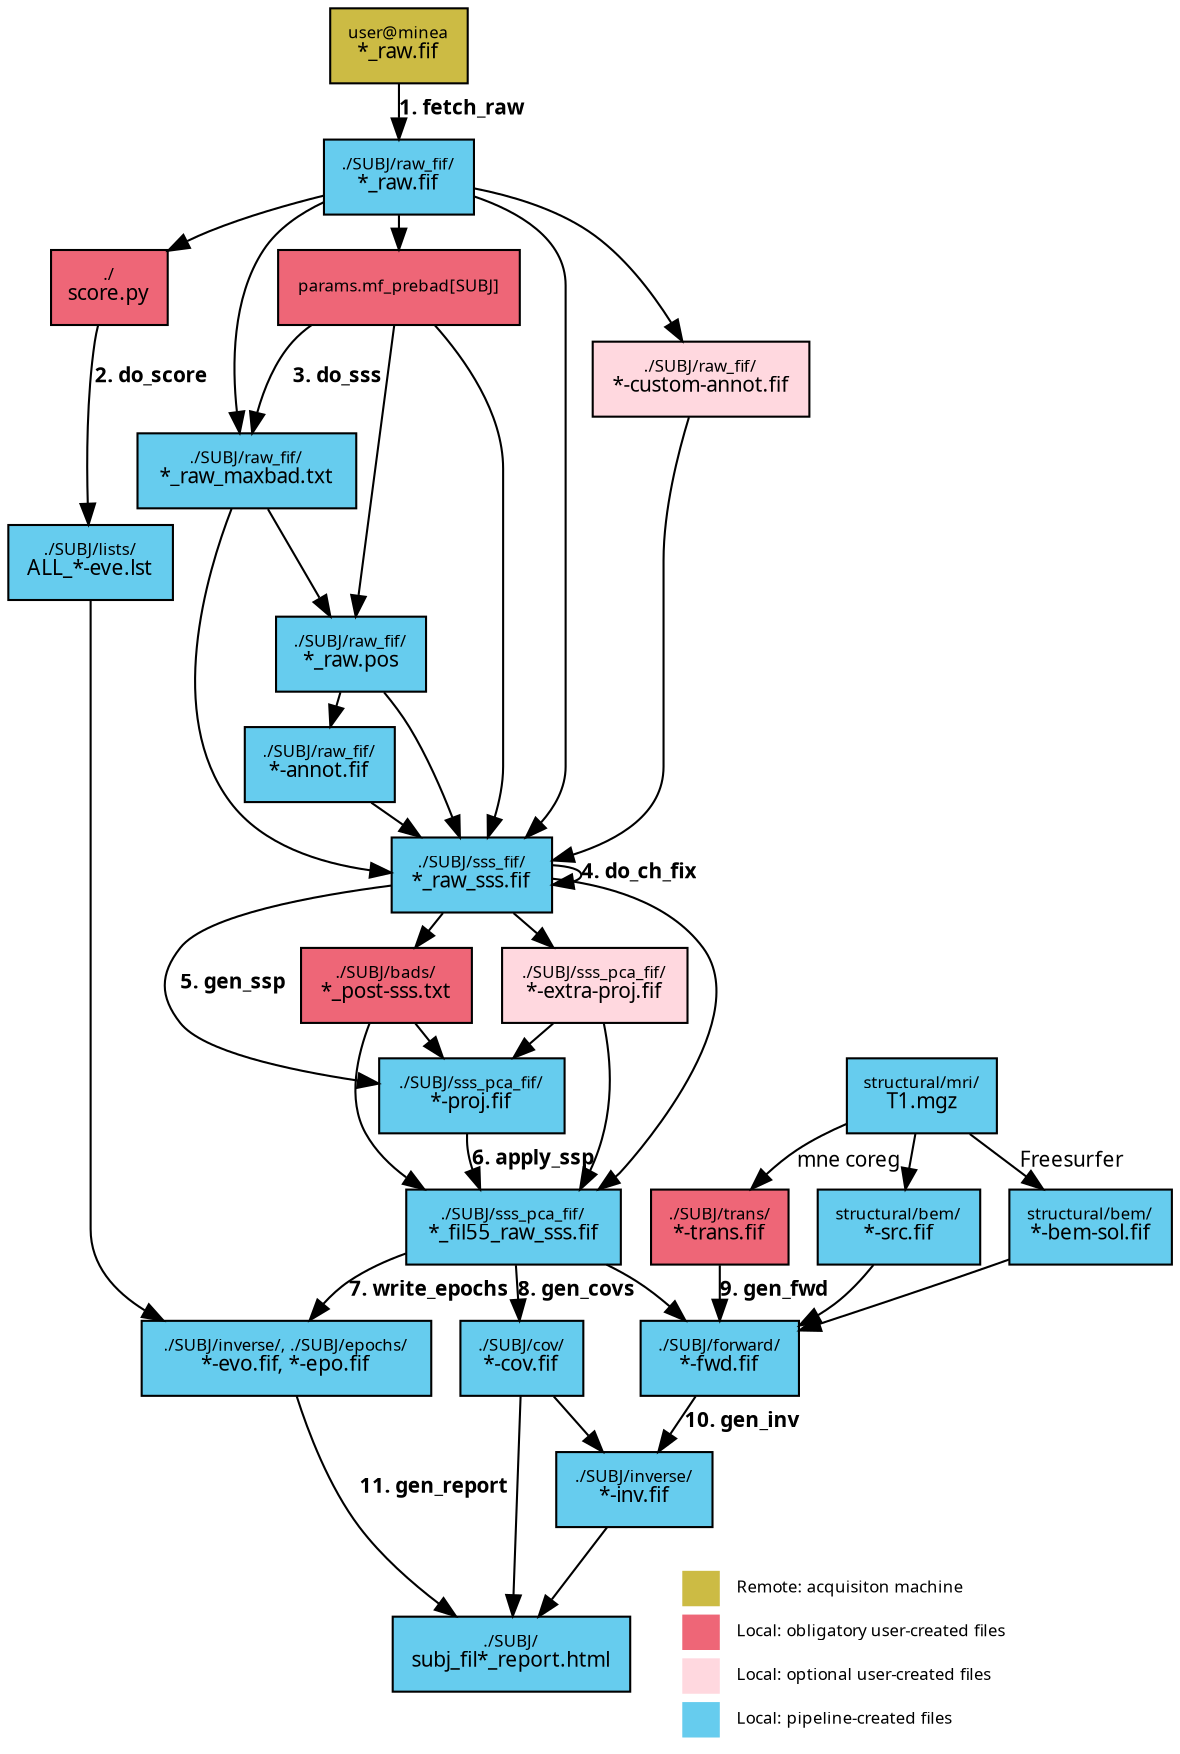 strict digraph "mnefun flow diagram" {
	graph [bb="0,0,558.5,834",
		bgcolor="#00000000",
		nodesep=0.2,
		ranksep=0.1
	];
	node [fontname="sans-serif",
		fontsize=8,
		label="\N",
		margin="0.1,0.05",
		shape=box
	];
	edge [fontname="sans-serif",
		fontsize=8
	];
	{
		graph [rank=same];
		htm	[fillcolor="#66CCEE",
			fontcolor="#000000",
			height=0.5,
			label=<<FONT POINT-SIZE="8">./SUBJ/</FONT><BR/><FONT POINT-SIZE="10">subj_fil*_report.html</FONT>>,
			pos="237.5,44",
			style=filled,
			width=1.5833];
		legend	[height=1.2222,
			label=<<TABLE BORDER="0" CELLBORDER="0" CELLSPACING="4" CELLPADDING="4"><TR><TD BGCOLOR="#CCBB44">    </TD><TD ALIGN="left">Remote: acquisiton machine</TD></TR><TR><TD BGCOLOR="#EE6677">    </TD><TD ALIGN="left">Local: obligatory user-created files</TD></TR><TR><TD BGCOLOR="#FFD8DF">    </TD><TD ALIGN="left">Local: optional user-created files</TD></TR><TR><TD BGCOLOR="#66CCEE">    </TD><TD ALIGN="left">Local: pipeline-created files</TD></TR></TABLE>>,
			margin=0,
			pos="399.5,44",
			shape=plaintext,
			width=2.5139];
	}
	sco	[fillcolor="#EE6677",
		fontcolor="#000000",
		height=0.5,
		label=<<FONT POINT-SIZE="8">./</FONT><BR/><FONT POINT-SIZE="10">score.py</FONT>>,
		pos="53.5,700",
		style=filled,
		width=0.77778];
	lst	[fillcolor="#66CCEE",
		fontcolor="#000000",
		height=0.5,
		label=<<FONT POINT-SIZE="8">./SUBJ/lists/</FONT><BR/><FONT POINT-SIZE="10">ALL_*-eve.lst</FONT>>,
		pos="39.5,568",
		style=filled,
		width=1.0972];
	sco -> lst	[URL="../overview.html#do-score",
		fontsize=10,
		label=<<B>2. do_score</B>>,
		labeltooltip="2. do_score",
		lp="74,656",
		pos="e,37.631,586.01 44.113,681.87 43.048,679.29 42.123,676.62 41.5,674 35.334,648.05 35.562,617.47 36.89,596.03",
		target=_top];
	evo	[fillcolor="#66CCEE",
		fontcolor="#000000",
		height=0.5,
		label=<<FONT POINT-SIZE="8">./SUBJ/inverse/, ./SUBJ/epochs/</FONT><BR/><FONT POINT-SIZE="10">*-evo.fif, *-epo.fif</FONT>>,
		pos="126.5,186",
		style=filled,
		width=1.9306];
	lst -> evo	[fontsize=10,
		pos="e,73.885,204.09 39.5,549.99 39.5,536.02 39.5,515.73 39.5,498 39.5,498 39.5,498 39.5,248 39.5,231.04 50.725,218.39 65.11,209.15"];
	evo -> htm	[URL="../overview.html#gen-report",
		fontsize=10,
		label=<<B>11. gen_report</B>>,
		labeltooltip="11. gen_report",
		lp="192.5,123",
		pos="e,201.77,62.233 128.29,167.92 130.81,150.65 136.76,123.87 150.5,105 161.51,89.872 177.56,77.275 192.88,67.593",
		target=_top];
	mri	[fillcolor="#66CCEE",
		fontcolor="#000000",
		height=0.5,
		label=<<FONT POINT-SIZE="8">structural/mri/</FONT><BR/><FONT POINT-SIZE="10">T1.mgz</FONT>>,
		pos="450.5,312",
		style=filled,
		width=1];
	bem	[fillcolor="#66CCEE",
		fontcolor="#000000",
		height=0.5,
		label=<<FONT POINT-SIZE="8">structural/bem/</FONT><BR/><FONT POINT-SIZE="10">*-bem-sol.fif</FONT>>,
		pos="519.5,249",
		style=filled,
		width=1.0833];
	mri -> bem	[fontsize=10,
		label=Freesurfer,
		labeltooltip=Freesurfer,
		lp="515.5,280.5",
		pos="e,500.1,267.15 470.09,293.68 476.99,287.58 484.89,280.6 492.31,274.04"];
	tra	[fillcolor="#EE6677",
		fontcolor="#000000",
		height=0.5,
		label=<<FONT POINT-SIZE="8">./SUBJ/trans/</FONT><BR/><FONT POINT-SIZE="10">*-trans.fif</FONT>>,
		pos="341.5,249",
		style=filled,
		width=0.91667];
	mri -> tra	[fontsize=10,
		label="mne coreg",
		labeltooltip="mne coreg",
		lp="409.5,280.5",
		pos="e,358.83,267.27 414.31,300.13 404.02,296.35 393.02,291.61 383.5,286 377.75,282.61 372.02,278.4 366.73,274.07"];
	src	[fillcolor="#66CCEE",
		fontcolor="#000000",
		height=0.5,
		label=<<FONT POINT-SIZE="8">structural/bem/</FONT><BR/><FONT POINT-SIZE="10">*-src.fif</FONT>>,
		pos="427.5,249",
		style=filled,
		width=1.0833];
	mri -> src	[fontsize=10,
		pos="e,435.29,267.13 445.08,293.67 443.65,289.29 442.02,284.53 439.07,276.8"];
	fwd	[fillcolor="#66CCEE",
		fontcolor="#000000",
		height=0.5,
		label=<<FONT POINT-SIZE="8">./SUBJ/forward/</FONT><BR/><FONT POINT-SIZE="10">*-fwd.fif</FONT>>,
		pos="345.5,186",
		style=filled,
		width=1.0556];
	bem -> fwd	[fontsize=10,
		pos="e,383.71,198.84 480.42,232.85 463.06,226.25 442.33,218.54 423.5,212 413.83,208.64 403.43,205.19 393.47,201.97"];
	tra -> fwd	[URL="../overview.html#gen-fwd",
		fontsize=10,
		label=<<B>9. gen_fwd</B>>,
		labeltooltip="9. gen_fwd",
		lp="374.5,217.5",
		pos="e,344.38,204.15 342.64,230.68 342.97,225.62 343.34,219.95 343.7,214.42",
		target=_top];
	src -> fwd	[fontsize=10,
		pos="e,383.63,197.15 421.49,230.93 418.45,224.3 414.18,217.1 408.5,212 403.85,207.82 398.41,204.3 392.71,201.34"];
	inv	[fillcolor="#66CCEE",
		fontcolor="#000000",
		height=0.5,
		label=<<FONT POINT-SIZE="8">./SUBJ/inverse/</FONT><BR/><FONT POINT-SIZE="10">*-inv.fif</FONT>>,
		pos="296.5,123",
		style=filled,
		width=1.0417];
	fwd -> inv	[URL="../overview.html#gen-inv",
		fontsize=10,
		label=<<B>10. gen_inv</B>>,
		labeltooltip="10. gen_inv",
		lp="357,154.5",
		pos="e,310.28,141.15 331.59,167.68 327,161.97 321.79,155.49 316.83,149.3",
		target=_top];
	inv -> htm	[fontsize=10,
		pos="e,250.56,62.041 283.41,104.91 275.61,94.743 265.58,81.653 256.89,70.303"];
	pbd	[fillcolor="#EE6677",
		fontcolor="#000000",
		height=0.5,
		label="params.mf_prebad[SUBJ]",
		pos="197.5,700",
		style=filled,
		width=1.6111];
	mfb	[fillcolor="#66CCEE",
		fontcolor="#000000",
		height=0.5,
		label=<<FONT POINT-SIZE="8">./SUBJ/raw_fif/</FONT><BR/><FONT POINT-SIZE="10">*_raw_maxbad.txt</FONT>>,
		pos="123.5,612",
		style=filled,
		width=1.4583];
	pbd -> mfb	[URL="../overview.html#do-sss",
		fontsize=10,
		label=<<B>3. do_sss</B>>,
		labeltooltip="3. do_sss",
		lp="172.5,656",
		pos="e,126.37,630.06 155.51,681.87 152.22,679.54 149.15,676.92 146.5,674 137.84,664.48 132.34,651.38 128.9,639.76",
		target=_top];
	mfp	[fillcolor="#66CCEE",
		fontcolor="#000000",
		height=0.5,
		label=<<FONT POINT-SIZE="8">./SUBJ/raw_fif/</FONT><BR/><FONT POINT-SIZE="10">*_raw.pos</FONT>>,
		pos="174.5,524",
		style=filled,
		width=1];
	pbd -> mfp	[fontsize=10,
		pos="e,179.09,542.07 198.42,681.86 198.85,669.61 198.99,652.75 197.5,638 194.5,608.25 187.18,574.75 181.59,552.01"];
	sss	[fillcolor="#66CCEE",
		fontcolor="#000000",
		height=0.5,
		label=<<FONT POINT-SIZE="8">./SUBJ/sss_fif/</FONT><BR/><FONT POINT-SIZE="10">*_raw_sss.fif</FONT>>,
		pos="233.5,418",
		style=filled,
		width=1.0694];
	pbd -> sss	[fontsize=10,
		pos="e,240.66,436.15 214.71,681.9 229.17,665.65 247.5,639.77 247.5,613 247.5,613 247.5,613 247.5,470 247.5,461.96 245.86,453.44 243.7,\
445.73"];
	mfb -> mfp	[fontsize=10,
		pos="e,164.37,542.08 133.82,593.6 141.13,581.28 151.05,564.55 159.26,550.7"];
	mfb -> sss	[fontsize=10,
		pos="e,194.72,418.98 116.29,593.73 104.41,562.25 85.013,494.94 116.5,453 132.24,432.04 160.16,423.4 184.78,420.07"];
	mfp -> sss	[fontsize=10,
		pos="e,227.45,436.05 190.28,505.69 194.55,500.53 198.97,494.73 202.5,489 210.9,475.39 218.25,459.11 223.69,445.68"];
	aan	[fillcolor="#66CCEE",
		fontcolor="#000000",
		height=0.5,
		label=<<FONT POINT-SIZE="8">./SUBJ/raw_fif/</FONT><BR/><FONT POINT-SIZE="10">*-annot.fif</FONT>>,
		pos="159.5,471",
		style=filled,
		width=1];
	mfp -> aan	[fontsize=10,
		pos="e,164.57,489.25 169.42,505.73 168.79,503.57 168.13,501.33 167.46,499.06"];
	sss -> sss	[URL="../overview.html#do-ch-fix",
		fontsize=10,
		label=<<B>4. do_ch_fix</B>>,
		labeltooltip="4. do_ch_fix",
		lp="319.5,418",
		pos="e,272.19,413.3 272.19,422.7 280.22,422.21 286,420.64 286,418 286,416.68 284.56,415.63 282.11,414.84",
		target=_top];
	bad	[fillcolor="#EE6677",
		fontcolor="#000000",
		height=0.5,
		label=<<FONT POINT-SIZE="8">./SUBJ/bads/</FONT><BR/><FONT POINT-SIZE="10">*_post-sss.txt</FONT>>,
		pos="191.5,365",
		style=filled,
		width=1.1389];
	sss -> bad	[fontsize=10,
		pos="e,205.7,383.25 219.28,399.73 217.02,396.99 214.65,394.11 212.28,391.23"];
	pca	[fillcolor="#66CCEE",
		fontcolor="#000000",
		height=0.5,
		label=<<FONT POINT-SIZE="8">./SUBJ/sss_pca_fif/</FONT><BR/><FONT POINT-SIZE="10">*_fil55_raw_sss.fif</FONT>>,
		pos="238.5,249",
		style=filled,
		width=1.4306];
	sss -> pca	[fontsize=10,
		pos="e,290.34,263.76 272.17,416.08 296.88,413.23 327.24,405.04 343.5,383 368.61,348.95 308.5,275.89 307.5,275 304.9,272.68 302.07,270.58 \
299.08,268.66"];
	pro	[fillcolor="#66CCEE",
		fontcolor="#000000",
		height=0.5,
		label=<<FONT POINT-SIZE="8">./SUBJ/sss_pca_fif/</FONT><BR/><FONT POINT-SIZE="10">*-proj.fif</FONT>>,
		pos="230.5,312",
		style=filled,
		width=1.2361];
	sss -> pro	[URL="../overview.html#gen-ssp",
		fontsize=10,
		label=<<B>5. gen_ssp</B>>,
		labeltooltip="5. gen_ssp",
		lp="113,365",
		pos="e,185.88,317.19 194.71,413.69 154.72,409.38 96.306,400.26 82.5,383 72.506,370.51 72.533,359.52 82.5,347 94.172,332.34 138.51,323.48 \
175.64,318.5",
		target=_top];
	pex	[fillcolor="#FFD8DF",
		fontcolor="#000000",
		height=0.5,
		label=<<FONT POINT-SIZE="8">./SUBJ/sss_pca_fif/</FONT><BR/><FONT POINT-SIZE="10">*-extra-proj.fif</FONT>>,
		pos="291.5,365",
		style=filled,
		width=1.2361];
	sss -> pex	[fontsize=10,
		pos="e,271.88,383.25 253.14,399.73 256.73,396.58 260.53,393.23 264.3,389.92"];
	aan -> sss	[fontsize=10,
		pos="e,208.72,436.08 184.55,452.73 189.67,449.21 195.13,445.44 200.48,441.76"];
	bad -> pca	[fontsize=10,
		pos="e,204.92,267.02 182.89,346.73 176.83,332.01 171.15,310.64 179.5,294 183.49,286.04 189.69,279.15 196.59,273.34"];
	bad -> pro	[fontsize=10,
		pos="e,217.31,330.25 204.7,346.73 206.8,343.99 209.01,341.11 211.21,338.23"];
	pca -> evo	[URL="../overview.html#write-epochs",
		fontsize=10,
		label=<<B>7. write_epochs</B>>,
		labeltooltip="7. write_epochs",
		lp="191,217.5",
		pos="e,132.55,204.04 186.93,241.56 172.75,237.87 158.1,232.08 146.5,223 143.02,220.27 140.05,216.76 137.55,213",
		target=_top];
	pca -> fwd	[fontsize=10,
		pos="e,329.6,204.35 290.02,231.55 295.74,229 301.35,226.15 306.5,223 311.97,219.66 317.34,215.47 322.27,211.15"];
	cov	[fillcolor="#66CCEE",
		fontcolor="#000000",
		height=0.5,
		label=<<FONT POINT-SIZE="8">./SUBJ/cov/</FONT><BR/><FONT POINT-SIZE="10">*-cov.fif</FONT>>,
		pos="239.5,186",
		style=filled,
		width=0.81944];
	pca -> cov	[URL="../overview.html#gen-covs",
		fontsize=10,
		label=<<B>8. gen_covs</B>>,
		labeltooltip="8. gen_covs",
		lp="272,217.5",
		pos="e,239.22,204.15 238.78,230.68 238.87,225.62 238.96,219.95 239.05,214.42",
		target=_top];
	pro -> pca	[URL="../overview.html#apply-ssp",
		fontsize=10,
		label=<<B>6. apply_ssp</B>>,
		labeltooltip="6. apply_ssp",
		lp="259.5,280.5",
		pos="e,226.58,267.21 223.89,293.66 222.87,289.37 222.25,284.72 223.75,277.31",
		target=_top];
	pex -> pca	[fontsize=10,
		pos="e,287.83,267.36 297.53,346.72 303.06,327.56 308.47,296.53 294.5,275 294.44,274.91 294.38,274.82 294.32,274.73"];
	pex -> pro	[fontsize=10,
		pos="e,251.13,330.25 270.85,346.73 267.07,343.58 263.07,340.23 259.11,336.92"];
	cov -> htm	[fontsize=10,
		pos="e,237.75,62.307 239.25,167.83 238.91,144.01 238.3,100.66 237.89,72.349"];
	cov -> inv	[fontsize=10,
		pos="e,280.48,141.15 255.68,167.68 261.26,161.71 267.63,154.9 273.64,148.46"];
	acq	[fillcolor="#CCBB44",
		fontcolor="#000000",
		height=0.5,
		label=<<FONT POINT-SIZE="8">user@minea</FONT><BR/><FONT POINT-SIZE="10">*_raw.fif</FONT>>,
		pos="197.5,816",
		style=filled,
		width=0.91667];
	raw	[fillcolor="#66CCEE",
		fontcolor="#000000",
		height=0.5,
		label=<<FONT POINT-SIZE="8">./SUBJ/raw_fif/</FONT><BR/><FONT POINT-SIZE="10">*_raw.fif</FONT>>,
		pos="197.5,753",
		style=filled,
		width=1];
	acq -> raw	[URL="../overview.html#fetch-raw",
		fontsize=10,
		label=<<B>1. fetch_raw</B>>,
		labeltooltip="1. fetch_raw",
		lp="232.5,784.5",
		pos="e,197.5,771.15 197.5,797.68 197.5,792.62 197.5,786.95 197.5,781.42",
		target=_top];
	raw -> sco	[fontsize=10,
		pos="e,81.67,716.04 161.13,743.68 144.27,739.4 124.12,733.67 106.5,727 101.35,725.05 96.024,722.77 90.826,720.39"];
	raw -> pbd	[fontsize=10,
		pos="e,197.5,718.25 197.5,734.73 197.5,732.66 197.5,730.5 197.5,728.32"];
	raw -> mfb	[fontsize=10,
		pos="e,120.25,630.26 161.34,740.85 150.33,735.66 139.34,728.28 132.5,718 117.27,695.12 116.82,662.94 119.04,640.25"];
	raw -> sss	[fontsize=10,
		pos="e,258.84,436.13 233.75,743.65 254.92,736.39 277.5,723.4 277.5,701 277.5,701 277.5,701 277.5,470 277.5,460.12 272.71,451.21 266.29,\
443.71"];
	can	[fillcolor="#FFD8DF",
		fontcolor="#000000",
		height=0.5,
		label=<<FONT POINT-SIZE="8">./SUBJ/raw_fif/</FONT><BR/><FONT POINT-SIZE="10">*-custom-annot.fif</FONT>>,
		pos="342.5,656",
		style=filled,
		width=1.4444];
	raw -> can	[fontsize=10,
		pos="e,333.5,674.29 233.88,747.52 251.51,744.03 272.31,737.86 288.5,727 305.07,715.88 318.74,698 328.18,683.1"];
	can -> sss	[fontsize=10,
		pos="e,272.09,425.17 336.71,637.76 331.44,620.56 324.5,593.25 324.5,569 324.5,569 324.5,569 324.5,470 324.5,447.76 303.55,435.12 281.76,\
427.99"];
}
